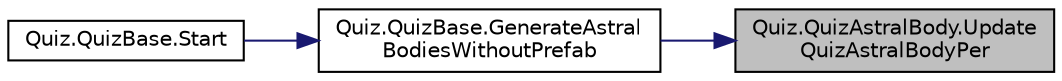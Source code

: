 digraph "Quiz.QuizAstralBody.UpdateQuizAstralBodyPer"
{
 // INTERACTIVE_SVG=YES
 // LATEX_PDF_SIZE
  edge [fontname="Helvetica",fontsize="10",labelfontname="Helvetica",labelfontsize="10"];
  node [fontname="Helvetica",fontsize="10",shape=record];
  rankdir="RL";
  Node1 [label="Quiz.QuizAstralBody.Update\lQuizAstralBodyPer",height=0.2,width=0.4,color="black", fillcolor="grey75", style="filled", fontcolor="black",tooltip=" "];
  Node1 -> Node2 [dir="back",color="midnightblue",fontsize="10",style="solid",fontname="Helvetica"];
  Node2 [label="Quiz.QuizBase.GenerateAstral\lBodiesWithoutPrefab",height=0.2,width=0.4,color="black", fillcolor="white", style="filled",URL="$class_quiz_1_1_quiz_base.html#a844c34a243886e8781983ee0f1175a5e",tooltip=" "];
  Node2 -> Node3 [dir="back",color="midnightblue",fontsize="10",style="solid",fontname="Helvetica"];
  Node3 [label="Quiz.QuizBase.Start",height=0.2,width=0.4,color="black", fillcolor="white", style="filled",URL="$class_quiz_1_1_quiz_base.html#a62bd75950b67b8daa323ace19bc8cc7c",tooltip="是否加载完成"];
}
